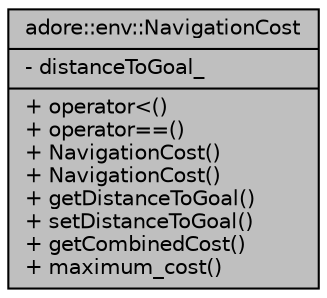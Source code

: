 digraph "adore::env::NavigationCost"
{
 // LATEX_PDF_SIZE
  edge [fontname="Helvetica",fontsize="10",labelfontname="Helvetica",labelfontsize="10"];
  node [fontname="Helvetica",fontsize="10",shape=record];
  Node1 [label="{adore::env::NavigationCost\n|- distanceToGoal_\l|+ operator\<()\l+ operator==()\l+ NavigationCost()\l+ NavigationCost()\l+ getDistanceToGoal()\l+ setDistanceToGoal()\l+ getCombinedCost()\l+ maximum_cost()\l}",height=0.2,width=0.4,color="black", fillcolor="grey75", style="filled", fontcolor="black",tooltip="Struct to organize navigation cost."];
}
